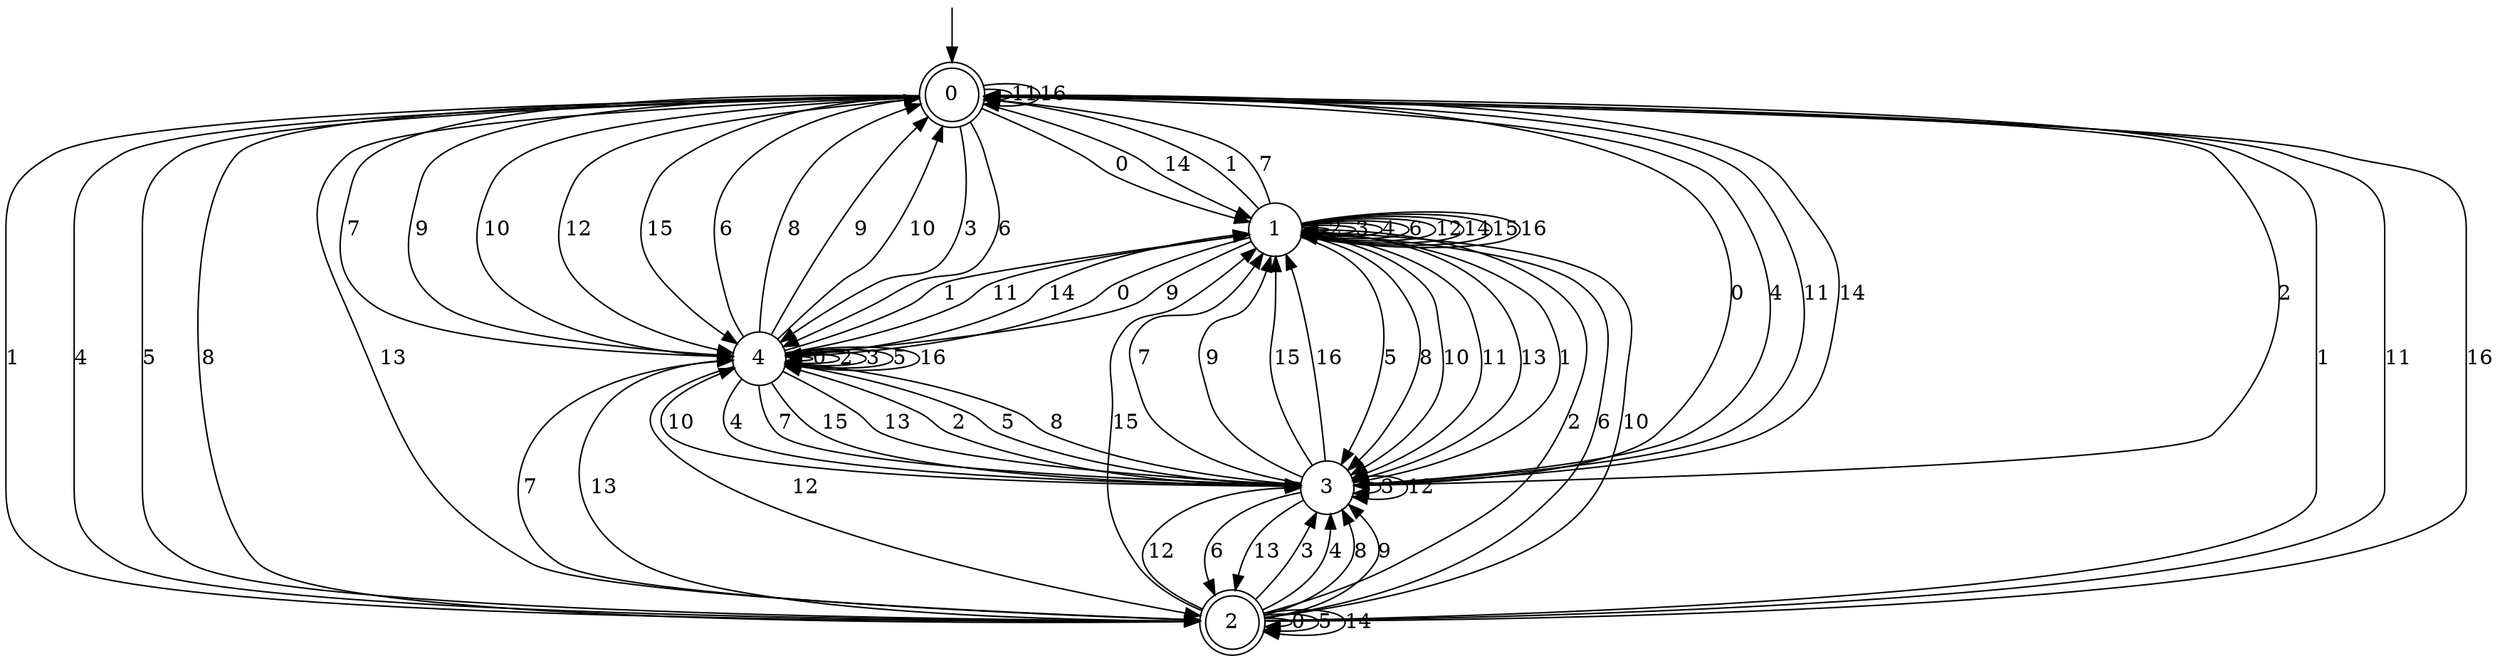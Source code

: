digraph g {

	s0 [shape="doublecircle" label="0"];
	s1 [shape="circle" label="1"];
	s2 [shape="doublecircle" label="2"];
	s3 [shape="circle" label="3"];
	s4 [shape="circle" label="4"];
	s0 -> s1 [label="0"];
	s0 -> s2 [label="1"];
	s0 -> s3 [label="2"];
	s0 -> s4 [label="3"];
	s0 -> s2 [label="4"];
	s0 -> s2 [label="5"];
	s0 -> s4 [label="6"];
	s0 -> s4 [label="7"];
	s0 -> s2 [label="8"];
	s0 -> s4 [label="9"];
	s0 -> s4 [label="10"];
	s0 -> s0 [label="11"];
	s0 -> s4 [label="12"];
	s0 -> s2 [label="13"];
	s0 -> s1 [label="14"];
	s0 -> s4 [label="15"];
	s0 -> s0 [label="16"];
	s1 -> s4 [label="0"];
	s1 -> s0 [label="1"];
	s1 -> s1 [label="2"];
	s1 -> s1 [label="3"];
	s1 -> s1 [label="4"];
	s1 -> s3 [label="5"];
	s1 -> s1 [label="6"];
	s1 -> s0 [label="7"];
	s1 -> s3 [label="8"];
	s1 -> s4 [label="9"];
	s1 -> s3 [label="10"];
	s1 -> s3 [label="11"];
	s1 -> s1 [label="12"];
	s1 -> s3 [label="13"];
	s1 -> s1 [label="14"];
	s1 -> s1 [label="15"];
	s1 -> s1 [label="16"];
	s2 -> s2 [label="0"];
	s2 -> s0 [label="1"];
	s2 -> s1 [label="2"];
	s2 -> s3 [label="3"];
	s2 -> s3 [label="4"];
	s2 -> s2 [label="5"];
	s2 -> s1 [label="6"];
	s2 -> s4 [label="7"];
	s2 -> s3 [label="8"];
	s2 -> s3 [label="9"];
	s2 -> s1 [label="10"];
	s2 -> s0 [label="11"];
	s2 -> s3 [label="12"];
	s2 -> s4 [label="13"];
	s2 -> s2 [label="14"];
	s2 -> s1 [label="15"];
	s2 -> s0 [label="16"];
	s3 -> s0 [label="0"];
	s3 -> s1 [label="1"];
	s3 -> s4 [label="2"];
	s3 -> s3 [label="3"];
	s3 -> s0 [label="4"];
	s3 -> s4 [label="5"];
	s3 -> s2 [label="6"];
	s3 -> s1 [label="7"];
	s3 -> s4 [label="8"];
	s3 -> s1 [label="9"];
	s3 -> s4 [label="10"];
	s3 -> s0 [label="11"];
	s3 -> s3 [label="12"];
	s3 -> s2 [label="13"];
	s3 -> s0 [label="14"];
	s3 -> s1 [label="15"];
	s3 -> s1 [label="16"];
	s4 -> s4 [label="0"];
	s4 -> s1 [label="1"];
	s4 -> s4 [label="2"];
	s4 -> s4 [label="3"];
	s4 -> s3 [label="4"];
	s4 -> s4 [label="5"];
	s4 -> s0 [label="6"];
	s4 -> s3 [label="7"];
	s4 -> s0 [label="8"];
	s4 -> s0 [label="9"];
	s4 -> s0 [label="10"];
	s4 -> s1 [label="11"];
	s4 -> s2 [label="12"];
	s4 -> s3 [label="13"];
	s4 -> s1 [label="14"];
	s4 -> s3 [label="15"];
	s4 -> s4 [label="16"];

__start0 [label="" shape="none" width="0" height="0"];
__start0 -> s0;

}
